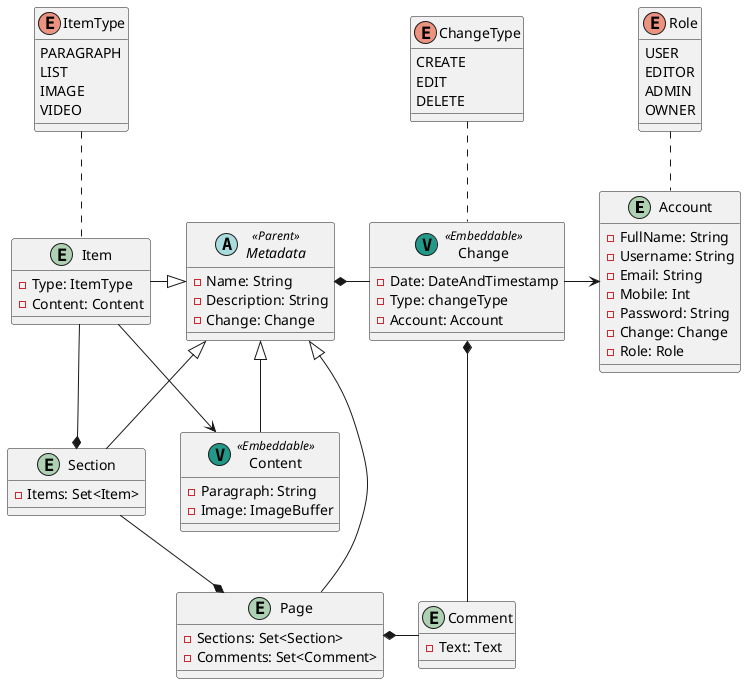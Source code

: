 @startuml
'https://plantuml.com/class-diagram'

entity Account
{
    - FullName: String
    - Username: String
    - Email: String
    - Mobile: Int
    - Password: String
    - Change: Change
    - Role: Role
}

enum Role
{
    USER
    EDITOR
    ADMIN
    OWNER
}

entity Change <<(V, #229988)Embeddable>>
{
    - Date: DateAndTimestamp
    - Type: changeType
    - Account: Account
}

enum ChangeType
{
    CREATE
    EDIT
    DELETE
}

abstract class Metadata <<Parent>>
{
    - Name: String
    - Description: String
    - Change: Change
}

entity Page
{
    - Sections: Set<Section>
    - Comments: Set<Comment>
}

entity Comment
{
    - Text: Text
}

entity Section
{
    - Items: Set<Item>
}

entity Item
{
    - Type: ItemType
    - Content: Content
}

enum ItemType
{
    PARAGRAPH
    LIST
    IMAGE
    VIDEO
}

entity Content <<(V, #229988)Embeddable>>
{
    - Paragraph: String
    - Image: ImageBuffer
}

Page -up-|> Metadata

Section -up-|> Metadata
Section -down-* Page

Item -right-|> Metadata
Item -down-* Section
Item -down-> Content
Item .up. ItemType

Comment -up-* Change
Comment -left-* Page

Content -up-|> Metadata

Change -left-* Metadata
Change -right-> Account
Change .up. ChangeType

Account .up. Role

@enduml